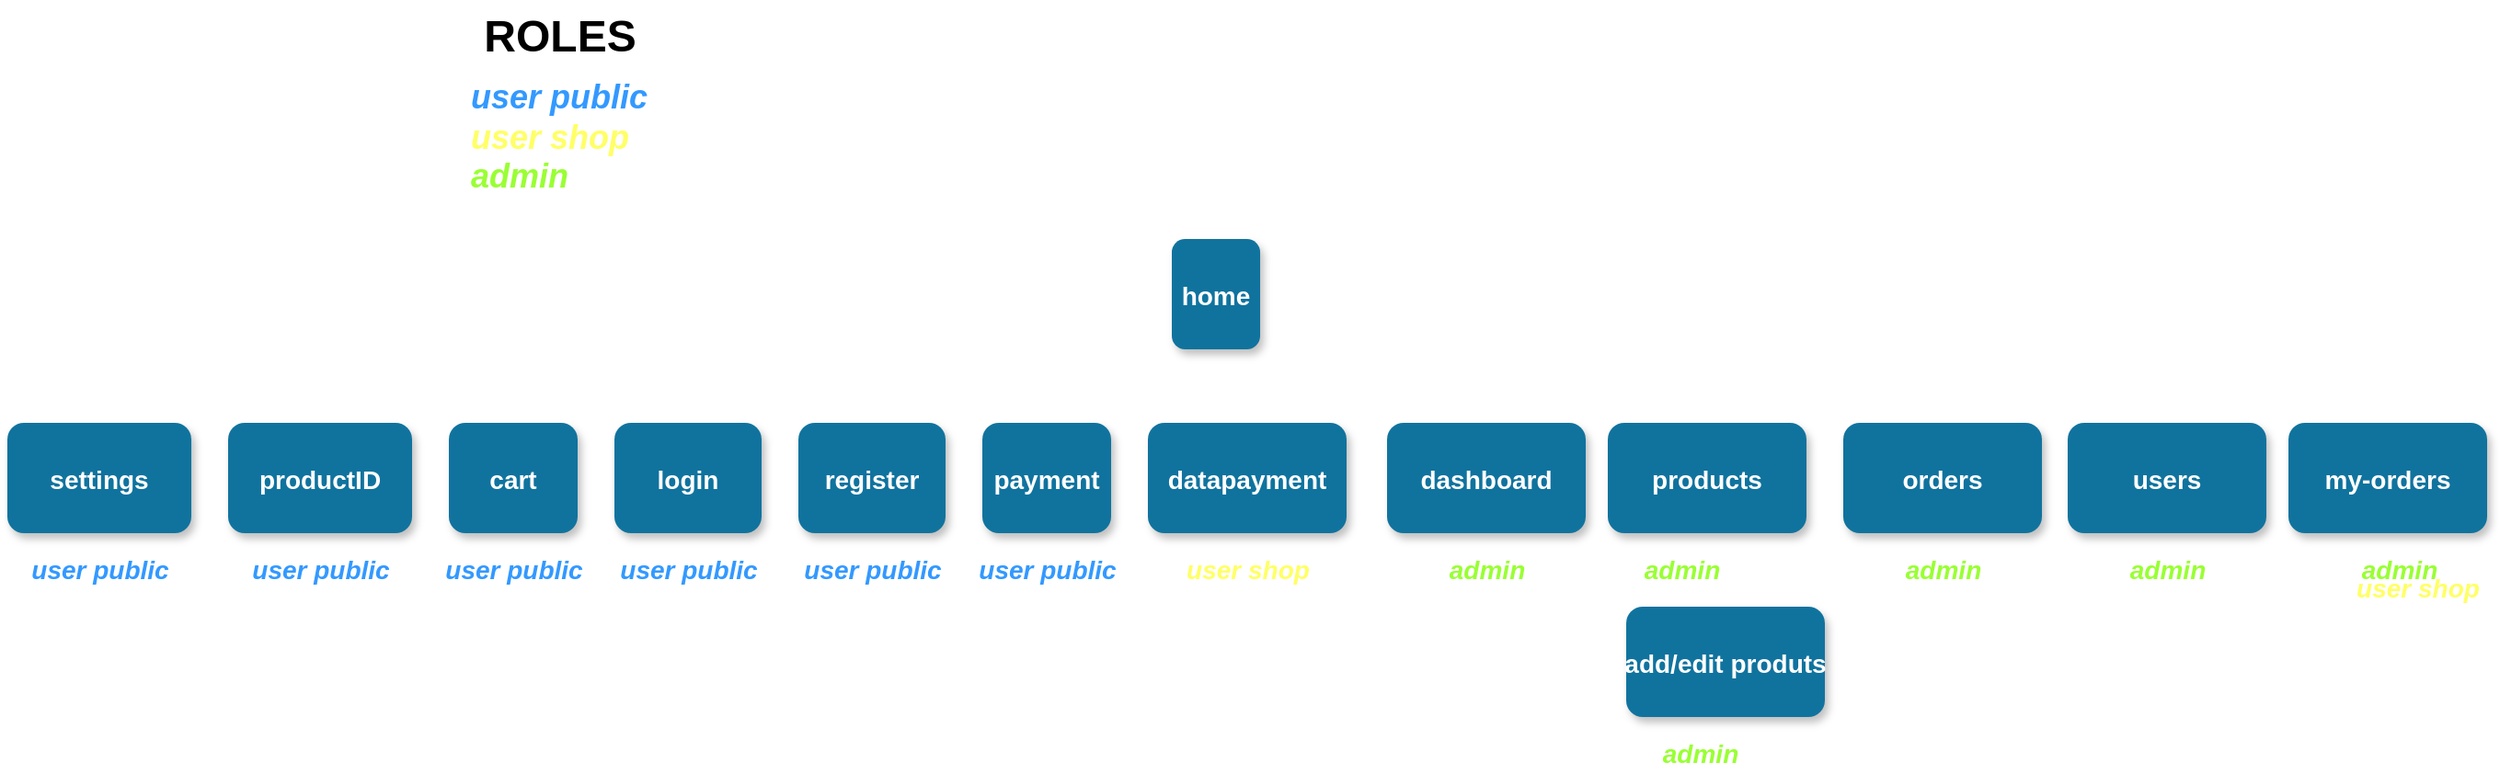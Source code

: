 <mxfile>
    <diagram name="routes" id="97916047-d0de-89f5-080d-49f4d83e522f">
        <mxGraphModel dx="1017" dy="749" grid="1" gridSize="10" guides="1" tooltips="1" connect="1" arrows="1" fold="1" page="1" pageScale="1.5" pageWidth="1169" pageHeight="827" background="none" math="0" shadow="0">
            <root>
                <mxCell id="0"/>
                <mxCell id="1" parent="0"/>
                <mxCell id="2" value="home" style="rounded=1;fillColor=#10739E;strokeColor=none;shadow=1;gradientColor=none;fontStyle=1;fontColor=#FFFFFF;fontSize=14;" parent="1" vertex="1">
                    <mxGeometry x="853" y="310" width="48" height="60" as="geometry"/>
                </mxCell>
                <mxCell id="4" value="productID" style="rounded=1;fillColor=#10739E;strokeColor=none;shadow=1;gradientColor=none;fontStyle=1;fontColor=#FFFFFF;fontSize=14;" parent="1" vertex="1">
                    <mxGeometry x="340" y="410" width="100" height="60" as="geometry"/>
                </mxCell>
                <mxCell id="5" value="cart" style="rounded=1;fillColor=#10739E;strokeColor=none;shadow=1;gradientColor=none;fontStyle=1;fontColor=#FFFFFF;fontSize=14;" parent="1" vertex="1">
                    <mxGeometry x="460" y="410" width="70" height="60" as="geometry"/>
                </mxCell>
                <mxCell id="6" value="payment" style="rounded=1;fillColor=#10739E;strokeColor=none;shadow=1;gradientColor=none;fontStyle=1;fontColor=#FFFFFF;fontSize=14;" parent="1" vertex="1">
                    <mxGeometry x="750" y="410" width="70" height="60" as="geometry"/>
                </mxCell>
                <mxCell id="phA1oNzRPl5FCmUKWXDb-55" value="login" style="rounded=1;fillColor=#10739E;strokeColor=none;shadow=1;gradientColor=none;fontStyle=1;fontColor=#FFFFFF;fontSize=14;" parent="1" vertex="1">
                    <mxGeometry x="550" y="410" width="80" height="60" as="geometry"/>
                </mxCell>
                <mxCell id="phA1oNzRPl5FCmUKWXDb-60" value="register" style="rounded=1;fillColor=#10739E;strokeColor=none;shadow=1;gradientColor=none;fontStyle=1;fontColor=#FFFFFF;fontSize=14;" parent="1" vertex="1">
                    <mxGeometry x="650" y="410" width="80" height="60" as="geometry"/>
                </mxCell>
                <mxCell id="phA1oNzRPl5FCmUKWXDb-61" value="datapayment" style="rounded=1;fillColor=#10739E;strokeColor=none;shadow=1;gradientColor=none;fontStyle=1;fontColor=#FFFFFF;fontSize=14;" parent="1" vertex="1">
                    <mxGeometry x="840" y="410" width="108" height="60" as="geometry"/>
                </mxCell>
                <mxCell id="phA1oNzRPl5FCmUKWXDb-62" value="dashboard" style="rounded=1;fillColor=#10739E;strokeColor=none;shadow=1;gradientColor=none;fontStyle=1;fontColor=#FFFFFF;fontSize=14;" parent="1" vertex="1">
                    <mxGeometry x="970" y="410" width="108" height="60" as="geometry"/>
                </mxCell>
                <mxCell id="phA1oNzRPl5FCmUKWXDb-63" value="products" style="rounded=1;fillColor=#10739E;strokeColor=none;shadow=1;gradientColor=none;fontStyle=1;fontColor=#FFFFFF;fontSize=14;" parent="1" vertex="1">
                    <mxGeometry x="1090" y="410" width="108" height="60" as="geometry"/>
                </mxCell>
                <mxCell id="phA1oNzRPl5FCmUKWXDb-64" value="orders" style="rounded=1;fillColor=#10739E;strokeColor=none;shadow=1;gradientColor=none;fontStyle=1;fontColor=#FFFFFF;fontSize=14;" parent="1" vertex="1">
                    <mxGeometry x="1218" y="410" width="108" height="60" as="geometry"/>
                </mxCell>
                <mxCell id="phA1oNzRPl5FCmUKWXDb-65" value="users" style="rounded=1;fillColor=#10739E;strokeColor=none;shadow=1;gradientColor=none;fontStyle=1;fontColor=#FFFFFF;fontSize=14;" parent="1" vertex="1">
                    <mxGeometry x="1340" y="410" width="108" height="60" as="geometry"/>
                </mxCell>
                <mxCell id="phA1oNzRPl5FCmUKWXDb-66" value="add/edit produts" style="rounded=1;fillColor=#10739E;strokeColor=none;shadow=1;gradientColor=none;fontStyle=1;fontColor=#FFFFFF;fontSize=14;" parent="1" vertex="1">
                    <mxGeometry x="1100" y="510" width="108" height="60" as="geometry"/>
                </mxCell>
                <mxCell id="phA1oNzRPl5FCmUKWXDb-67" value="settings" style="rounded=1;fillColor=#10739E;strokeColor=none;shadow=1;gradientColor=none;fontStyle=1;fontColor=#FFFFFF;fontSize=14;" parent="1" vertex="1">
                    <mxGeometry x="220" y="410" width="100" height="60" as="geometry"/>
                </mxCell>
                <mxCell id="phA1oNzRPl5FCmUKWXDb-68" value="my-orders" style="rounded=1;fillColor=#10739E;strokeColor=none;shadow=1;gradientColor=none;fontStyle=1;fontColor=#FFFFFF;fontSize=14;" parent="1" vertex="1">
                    <mxGeometry x="1460" y="410" width="108" height="60" as="geometry"/>
                </mxCell>
                <mxCell id="7" value="ROLES" style="text;strokeColor=none;fillColor=none;html=1;fontSize=24;fontStyle=1;verticalAlign=middle;align=center;" vertex="1" parent="1">
                    <mxGeometry x="470" y="180" width="100" height="40" as="geometry"/>
                </mxCell>
                <mxCell id="8" value="&lt;font color=&quot;#3399ff&quot;&gt;user public&lt;/font&gt;&lt;br&gt;&lt;font color=&quot;#ffff66&quot;&gt;user shop&lt;/font&gt;&lt;br&gt;&lt;font color=&quot;#99ff33&quot;&gt;admin&lt;/font&gt;" style="text;strokeColor=none;fillColor=none;html=1;fontSize=18;fontStyle=3;verticalAlign=middle;align=left;" vertex="1" parent="1">
                    <mxGeometry x="470" y="220" width="100" height="70" as="geometry"/>
                </mxCell>
                <mxCell id="9" value="&lt;span style=&quot;color: rgb(51, 153, 255); font-size: 14px; font-style: italic; text-align: left;&quot;&gt;user public&lt;/span&gt;" style="text;strokeColor=none;fillColor=none;html=1;fontSize=14;fontStyle=1;verticalAlign=middle;align=center;fontColor=#99FF33;" vertex="1" parent="1">
                    <mxGeometry x="230" y="480" width="80" height="20" as="geometry"/>
                </mxCell>
                <mxCell id="10" value="&lt;span style=&quot;color: rgb(51, 153, 255); font-size: 14px; font-style: italic; text-align: left;&quot;&gt;user public&lt;/span&gt;" style="text;strokeColor=none;fillColor=none;html=1;fontSize=14;fontStyle=1;verticalAlign=middle;align=center;fontColor=#99FF33;" vertex="1" parent="1">
                    <mxGeometry x="350" y="480" width="80" height="20" as="geometry"/>
                </mxCell>
                <mxCell id="11" value="&lt;span style=&quot;color: rgb(51, 153, 255); font-size: 14px; font-style: italic; text-align: left;&quot;&gt;user public&lt;/span&gt;" style="text;strokeColor=none;fillColor=none;html=1;fontSize=14;fontStyle=1;verticalAlign=middle;align=center;fontColor=#99FF33;" vertex="1" parent="1">
                    <mxGeometry x="455" y="480" width="80" height="20" as="geometry"/>
                </mxCell>
                <mxCell id="12" value="&lt;span style=&quot;color: rgb(51, 153, 255); font-size: 14px; font-style: italic; text-align: left;&quot;&gt;user public&lt;/span&gt;" style="text;strokeColor=none;fillColor=none;html=1;fontSize=14;fontStyle=1;verticalAlign=middle;align=center;fontColor=#99FF33;" vertex="1" parent="1">
                    <mxGeometry x="550" y="480" width="80" height="20" as="geometry"/>
                </mxCell>
                <mxCell id="13" value="&lt;span style=&quot;color: rgb(51, 153, 255); font-size: 14px; font-style: italic; text-align: left;&quot;&gt;user public&lt;/span&gt;" style="text;strokeColor=none;fillColor=none;html=1;fontSize=14;fontStyle=1;verticalAlign=middle;align=center;fontColor=#99FF33;" vertex="1" parent="1">
                    <mxGeometry x="650" y="480" width="80" height="20" as="geometry"/>
                </mxCell>
                <mxCell id="14" value="&lt;span style=&quot;color: rgb(51, 153, 255); font-size: 14px; font-style: italic; text-align: left;&quot;&gt;user public&lt;/span&gt;" style="text;strokeColor=none;fillColor=none;html=1;fontSize=14;fontStyle=1;verticalAlign=middle;align=center;fontColor=#99FF33;" vertex="1" parent="1">
                    <mxGeometry x="745" y="480" width="80" height="20" as="geometry"/>
                </mxCell>
                <mxCell id="15" value="&lt;font style=&quot;font-style: italic; text-align: left; font-size: 14px;&quot; color=&quot;#ffff66&quot;&gt;user shop&lt;/font&gt;" style="text;strokeColor=none;fillColor=none;html=1;fontSize=14;fontStyle=1;verticalAlign=middle;align=center;fontColor=#99FF33;" vertex="1" parent="1">
                    <mxGeometry x="854" y="480" width="80" height="20" as="geometry"/>
                </mxCell>
                <mxCell id="16" value="&lt;span style=&quot;font-style: italic; text-align: left;&quot;&gt;&lt;font style=&quot;font-size: 14px;&quot;&gt;admin&lt;/font&gt;&lt;/span&gt;" style="text;strokeColor=none;fillColor=none;html=1;fontSize=14;fontStyle=1;verticalAlign=middle;align=center;fontColor=#99FF33;" vertex="1" parent="1">
                    <mxGeometry x="984" y="480" width="80" height="20" as="geometry"/>
                </mxCell>
                <mxCell id="17" value="&lt;span style=&quot;font-style: italic; text-align: left;&quot;&gt;&lt;font style=&quot;font-size: 14px;&quot;&gt;admin&lt;/font&gt;&lt;/span&gt;" style="text;strokeColor=none;fillColor=none;html=1;fontSize=14;fontStyle=1;verticalAlign=middle;align=center;fontColor=#99FF33;" vertex="1" parent="1">
                    <mxGeometry x="1090" y="480" width="80" height="20" as="geometry"/>
                </mxCell>
                <mxCell id="18" value="&lt;span style=&quot;font-style: italic; text-align: left;&quot;&gt;&lt;font style=&quot;font-size: 14px;&quot;&gt;admin&lt;/font&gt;&lt;/span&gt;" style="text;strokeColor=none;fillColor=none;html=1;fontSize=14;fontStyle=1;verticalAlign=middle;align=center;fontColor=#99FF33;" vertex="1" parent="1">
                    <mxGeometry x="1232" y="480" width="80" height="20" as="geometry"/>
                </mxCell>
                <mxCell id="19" value="&lt;span style=&quot;font-style: italic; text-align: left;&quot;&gt;&lt;font style=&quot;font-size: 14px;&quot;&gt;admin&lt;/font&gt;&lt;/span&gt;" style="text;strokeColor=none;fillColor=none;html=1;fontSize=14;fontStyle=1;verticalAlign=middle;align=center;fontColor=#99FF33;" vertex="1" parent="1">
                    <mxGeometry x="1354" y="480" width="80" height="20" as="geometry"/>
                </mxCell>
                <mxCell id="20" value="&lt;span style=&quot;font-style: italic; text-align: left;&quot;&gt;&lt;font style=&quot;font-size: 14px;&quot;&gt;admin&lt;/font&gt;&lt;/span&gt;" style="text;strokeColor=none;fillColor=none;html=1;fontSize=14;fontStyle=1;verticalAlign=middle;align=center;fontColor=#99FF33;" vertex="1" parent="1">
                    <mxGeometry x="1480" y="480" width="80" height="20" as="geometry"/>
                </mxCell>
                <mxCell id="21" value="&lt;font style=&quot;font-style: italic; text-align: left; font-size: 14px;&quot; color=&quot;#ffff66&quot;&gt;user shop&lt;/font&gt;" style="text;strokeColor=none;fillColor=none;html=1;fontSize=14;fontStyle=1;verticalAlign=middle;align=center;fontColor=#99FF33;" vertex="1" parent="1">
                    <mxGeometry x="1490" y="490" width="80" height="20" as="geometry"/>
                </mxCell>
                <mxCell id="23" value="&lt;span style=&quot;font-style: italic; text-align: left;&quot;&gt;&lt;font style=&quot;font-size: 14px;&quot;&gt;admin&lt;/font&gt;&lt;/span&gt;" style="text;strokeColor=none;fillColor=none;html=1;fontSize=14;fontStyle=1;verticalAlign=middle;align=center;fontColor=#99FF33;" vertex="1" parent="1">
                    <mxGeometry x="1100" y="580" width="80" height="20" as="geometry"/>
                </mxCell>
            </root>
        </mxGraphModel>
    </diagram>
</mxfile>